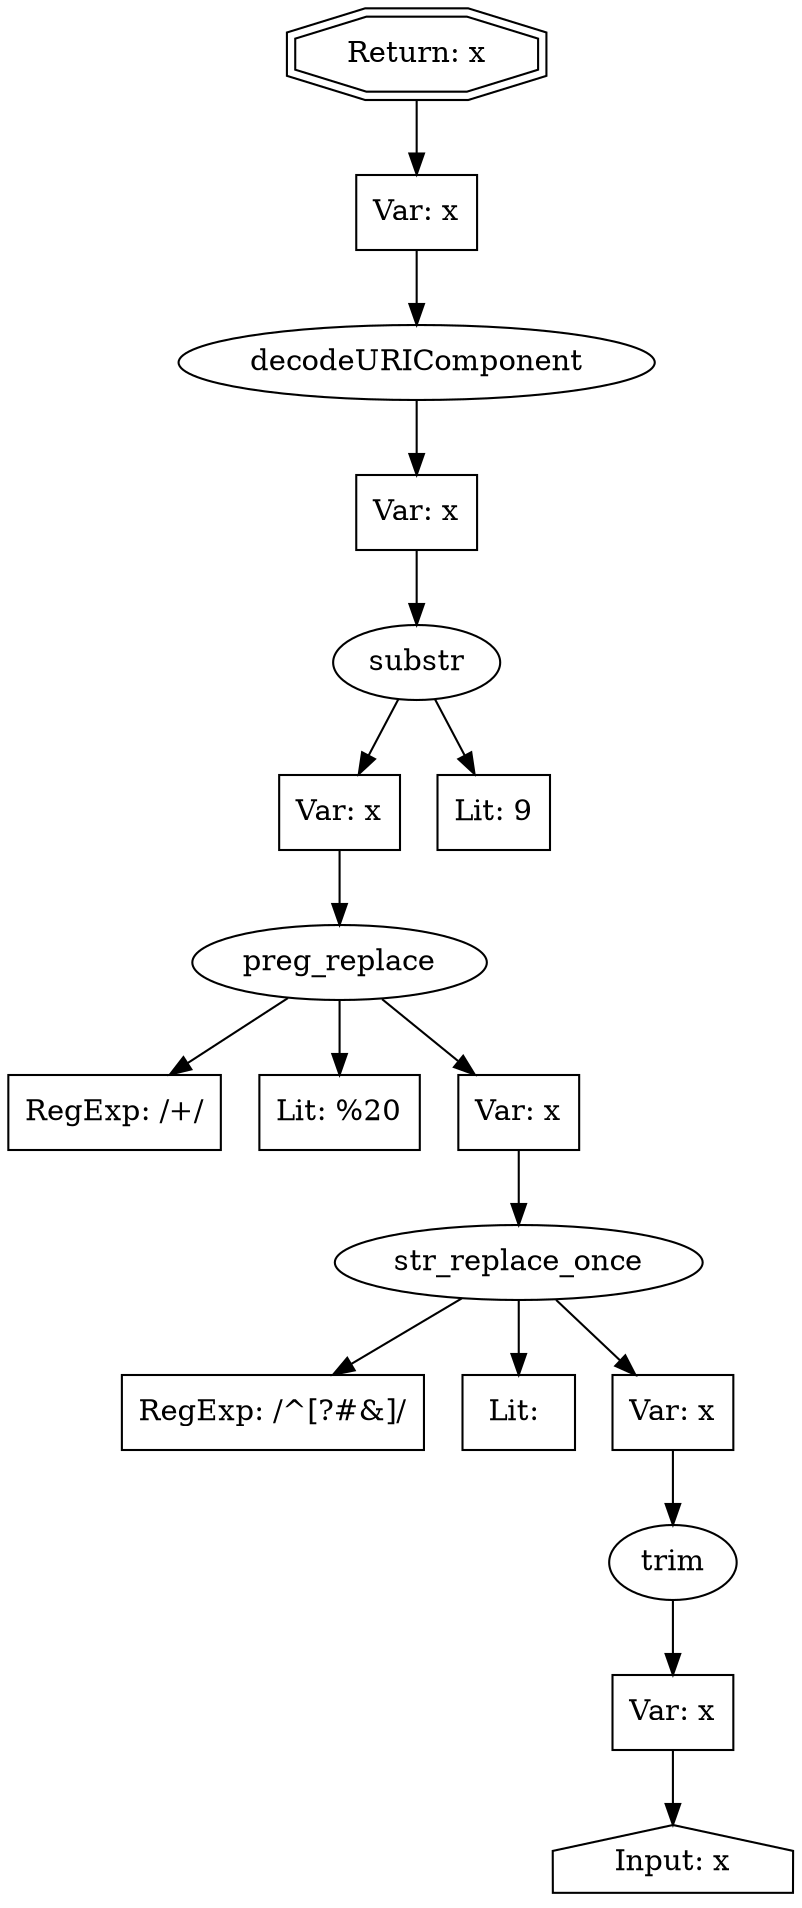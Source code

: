 // Finding: c90c5382-6c27-4053-ae85-94d451389e56
// Finding.url: https://www.example347.com/rent-vs-buy-calculator?qlsource=taintfoxLog('7c31cfb4d31c4158a519da941dd4e4e8')
// Finding.parentloc: https://www.example347.com/rent-vs-buy-calculator?qlsource=taintfoxLog('7c31cfb4d31c4158a519da941dd4e4e8')
// Finding.domain: www.example347.com
// Finding.base_domain: example347.com
// Finding.source: location.search
// Finding.sink: script.text
// Sanitizer.score: 1
// Sanitizer.name: parse
// Sanitizer.location: https://assets.example33.com/b14636b10888/06b103bf29d9/launch-d49919c821c9.min.js - script/e.exports:6:10289
// Finding.begin: 640
// Finding.end: 687
// Finding.original_uuid: 99b962b0-86a0-4191-81fc-bd815b2a93ea
// Finding.TwentyFiveMillionFlowsId: -1569145271
// Finding.script: https://www.example347.com/qlbff/8-es2015.650ee97370d46a97f959.js
// Finding.line: 1
// Exploit.uuid: 7c31cfb4-d31c-4158-a519-da941dd4e4e8
// Exploit.success: false
// Exploit.status: failure
// Exploit.method: C
// Exploit.type: js
// Exploit.token: 
// Exploit.content: 
// Exploit.quote_type: None
// Exploit.tag: None
// Exploit.break_out: 
// Exploit.break_in: 
// Exploit.payload: taintfoxLog(1)
// Exploit.begin_taint_url: 61
// Exploit.end_taint_url: 64
// Exploit.replace_begin_url: 61
// Exploit.replace_end_url: 64
// Exploit.replace_begin_param: 640
// Exploit.replace_end_param: 643
// Issues.LargestEncodeAttrStringChain: 0
// Issues.LargestTextFragmentEncodeChainLength: 0
// Issues.HasApproximation: false
// Issues.HasMissingImplementation: false
// Issues.HasInfiniteRegexWithFunctionReplacer: false
// Issues.MergedSplitAndJoins: false
// Issues.HasUrlInRhsOfReplace: false
// Issues.HasUrlInLhsOfReplace: false
// Issues.HasCookieValueInLhsOfreplace: false
// Issues.HasCookieValueInRhsOfreplace: false
// Issues.HasCookieValueInMatchPattern: false
// Issues.HasCookieValueInExecPattern: false
// Issues.RemovedLRConcats: false
// Issues.RemovedReplaceArtifacts: false
// Issues.HasUrlInMatchPattern: false
// Issues.HasUrlInExecPattern: false
// Issues.RemovedNOPreplaces: false
// Issues.Known_sanitizer: false
// DepGraph.hash: -941343928
// DepGraph.sanitizer_hash: -1369631631

digraph cfg {
n0 [shape=house, label="Input: x"];
n1 [shape=ellipse, label="trim"];
n2 [shape=box, label="Var: x"];
n3 [shape=ellipse, label="str_replace_once"];
n4 [shape=box, label="RegExp: /^[?#&]/"];
n5 [shape=box, label="Lit: "];
n6 [shape=box, label="Var: x"];
n7 [shape=ellipse, label="preg_replace"];
n8 [shape=box, label="RegExp: /\+/"];
n9 [shape=box, label="Lit: %20"];
n10 [shape=box, label="Var: x"];
n11 [shape=ellipse, label="substr"];
n12 [shape=box, label="Var: x"];
n13 [shape=box, label="Lit: 9"];
n14 [shape=ellipse, label="decodeURIComponent"];
n15 [shape=box, label="Var: x"];
n16 [shape=box, label="Var: x"];
n17 [shape=doubleoctagon, label="Return: x"];
n2 -> n0;
n1 -> n2;
n6 -> n1;
n3 -> n4;
n3 -> n5;
n3 -> n6;
n10 -> n3;
n7 -> n8;
n7 -> n9;
n7 -> n10;
n12 -> n7;
n11 -> n12;
n11 -> n13;
n15 -> n11;
n14 -> n15;
n16 -> n14;
n17 -> n16;
}